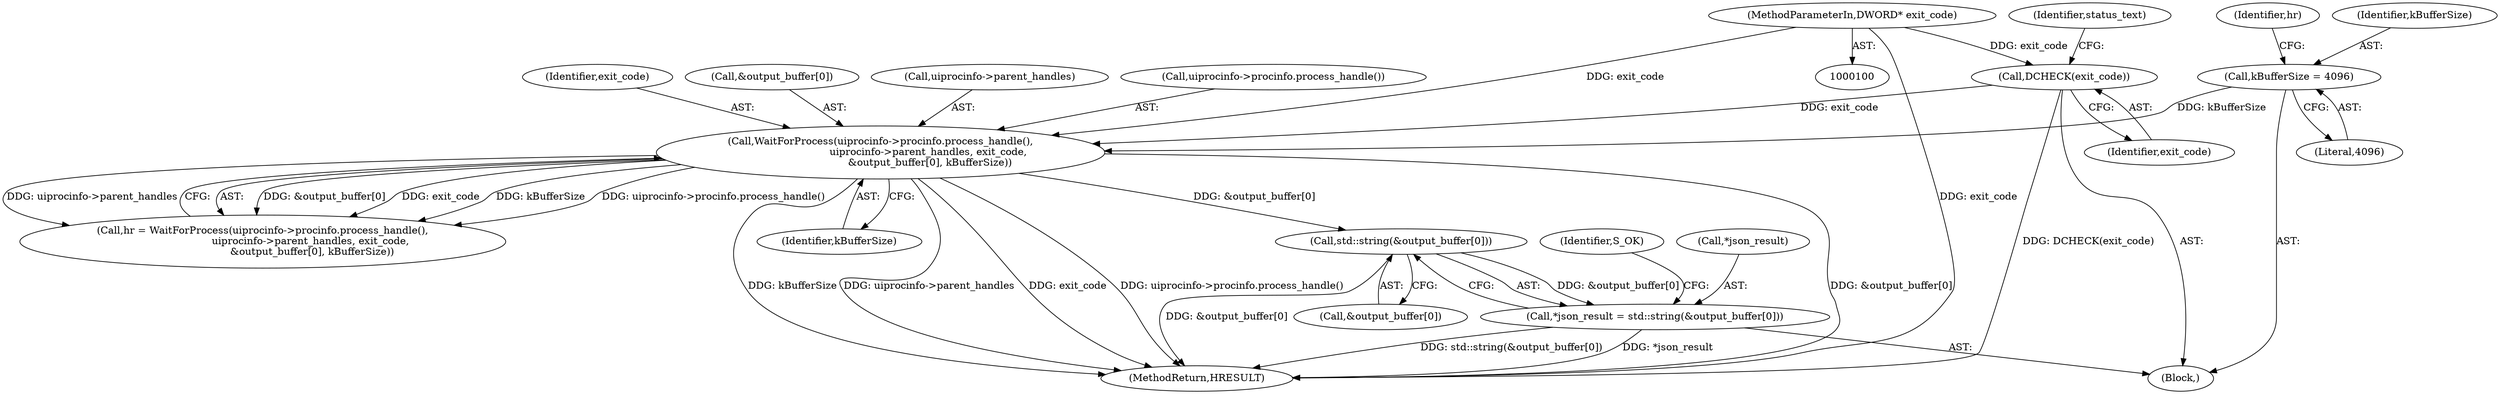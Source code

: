 digraph "0_Chrome_2440e872debd68ae7c2a8bf9ddb34df2cce378cd_1@array" {
"1000182" [label="(Call,std::string(&output_buffer[0]))"];
"1000125" [label="(Call,WaitForProcess(uiprocinfo->procinfo.process_handle(),\n                              uiprocinfo->parent_handles, exit_code,\n                               &output_buffer[0], kBufferSize))"];
"1000112" [label="(Call,DCHECK(exit_code))"];
"1000103" [label="(MethodParameterIn,DWORD* exit_code)"];
"1000117" [label="(Call,kBufferSize = 4096)"];
"1000179" [label="(Call,*json_result = std::string(&output_buffer[0]))"];
"1000182" [label="(Call,std::string(&output_buffer[0]))"];
"1000188" [label="(Identifier,S_OK)"];
"1000126" [label="(Call,uiprocinfo->procinfo.process_handle())"];
"1000130" [label="(Identifier,exit_code)"];
"1000180" [label="(Call,*json_result)"];
"1000117" [label="(Call,kBufferSize = 4096)"];
"1000189" [label="(MethodReturn,HRESULT)"];
"1000113" [label="(Identifier,exit_code)"];
"1000119" [label="(Literal,4096)"];
"1000118" [label="(Identifier,kBufferSize)"];
"1000135" [label="(Identifier,kBufferSize)"];
"1000183" [label="(Call,&output_buffer[0])"];
"1000124" [label="(Identifier,hr)"];
"1000131" [label="(Call,&output_buffer[0])"];
"1000125" [label="(Call,WaitForProcess(uiprocinfo->procinfo.process_handle(),\n                              uiprocinfo->parent_handles, exit_code,\n                               &output_buffer[0], kBufferSize))"];
"1000127" [label="(Call,uiprocinfo->parent_handles)"];
"1000112" [label="(Call,DCHECK(exit_code))"];
"1000103" [label="(MethodParameterIn,DWORD* exit_code)"];
"1000115" [label="(Identifier,status_text)"];
"1000179" [label="(Call,*json_result = std::string(&output_buffer[0]))"];
"1000105" [label="(Block,)"];
"1000123" [label="(Call,hr = WaitForProcess(uiprocinfo->procinfo.process_handle(),\n                              uiprocinfo->parent_handles, exit_code,\n                               &output_buffer[0], kBufferSize))"];
"1000182" -> "1000179"  [label="AST: "];
"1000182" -> "1000183"  [label="CFG: "];
"1000183" -> "1000182"  [label="AST: "];
"1000179" -> "1000182"  [label="CFG: "];
"1000182" -> "1000189"  [label="DDG: &output_buffer[0]"];
"1000182" -> "1000179"  [label="DDG: &output_buffer[0]"];
"1000125" -> "1000182"  [label="DDG: &output_buffer[0]"];
"1000125" -> "1000123"  [label="AST: "];
"1000125" -> "1000135"  [label="CFG: "];
"1000126" -> "1000125"  [label="AST: "];
"1000127" -> "1000125"  [label="AST: "];
"1000130" -> "1000125"  [label="AST: "];
"1000131" -> "1000125"  [label="AST: "];
"1000135" -> "1000125"  [label="AST: "];
"1000123" -> "1000125"  [label="CFG: "];
"1000125" -> "1000189"  [label="DDG: uiprocinfo->parent_handles"];
"1000125" -> "1000189"  [label="DDG: exit_code"];
"1000125" -> "1000189"  [label="DDG: uiprocinfo->procinfo.process_handle()"];
"1000125" -> "1000189"  [label="DDG: kBufferSize"];
"1000125" -> "1000189"  [label="DDG: &output_buffer[0]"];
"1000125" -> "1000123"  [label="DDG: &output_buffer[0]"];
"1000125" -> "1000123"  [label="DDG: exit_code"];
"1000125" -> "1000123"  [label="DDG: kBufferSize"];
"1000125" -> "1000123"  [label="DDG: uiprocinfo->procinfo.process_handle()"];
"1000125" -> "1000123"  [label="DDG: uiprocinfo->parent_handles"];
"1000112" -> "1000125"  [label="DDG: exit_code"];
"1000103" -> "1000125"  [label="DDG: exit_code"];
"1000117" -> "1000125"  [label="DDG: kBufferSize"];
"1000112" -> "1000105"  [label="AST: "];
"1000112" -> "1000113"  [label="CFG: "];
"1000113" -> "1000112"  [label="AST: "];
"1000115" -> "1000112"  [label="CFG: "];
"1000112" -> "1000189"  [label="DDG: DCHECK(exit_code)"];
"1000103" -> "1000112"  [label="DDG: exit_code"];
"1000103" -> "1000100"  [label="AST: "];
"1000103" -> "1000189"  [label="DDG: exit_code"];
"1000117" -> "1000105"  [label="AST: "];
"1000117" -> "1000119"  [label="CFG: "];
"1000118" -> "1000117"  [label="AST: "];
"1000119" -> "1000117"  [label="AST: "];
"1000124" -> "1000117"  [label="CFG: "];
"1000179" -> "1000105"  [label="AST: "];
"1000180" -> "1000179"  [label="AST: "];
"1000188" -> "1000179"  [label="CFG: "];
"1000179" -> "1000189"  [label="DDG: std::string(&output_buffer[0])"];
"1000179" -> "1000189"  [label="DDG: *json_result"];
}

